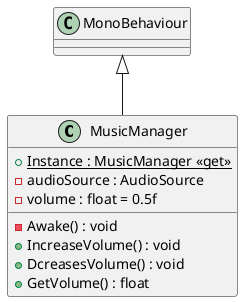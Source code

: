 @startuml
class MusicManager {
    + {static} Instance : MusicManager <<get>>
    - audioSource : AudioSource
    - volume : float = 0.5f
    - Awake() : void
    + IncreaseVolume() : void
    + DcreasesVolume() : void
    + GetVolume() : float
}
MonoBehaviour <|-- MusicManager
@enduml
